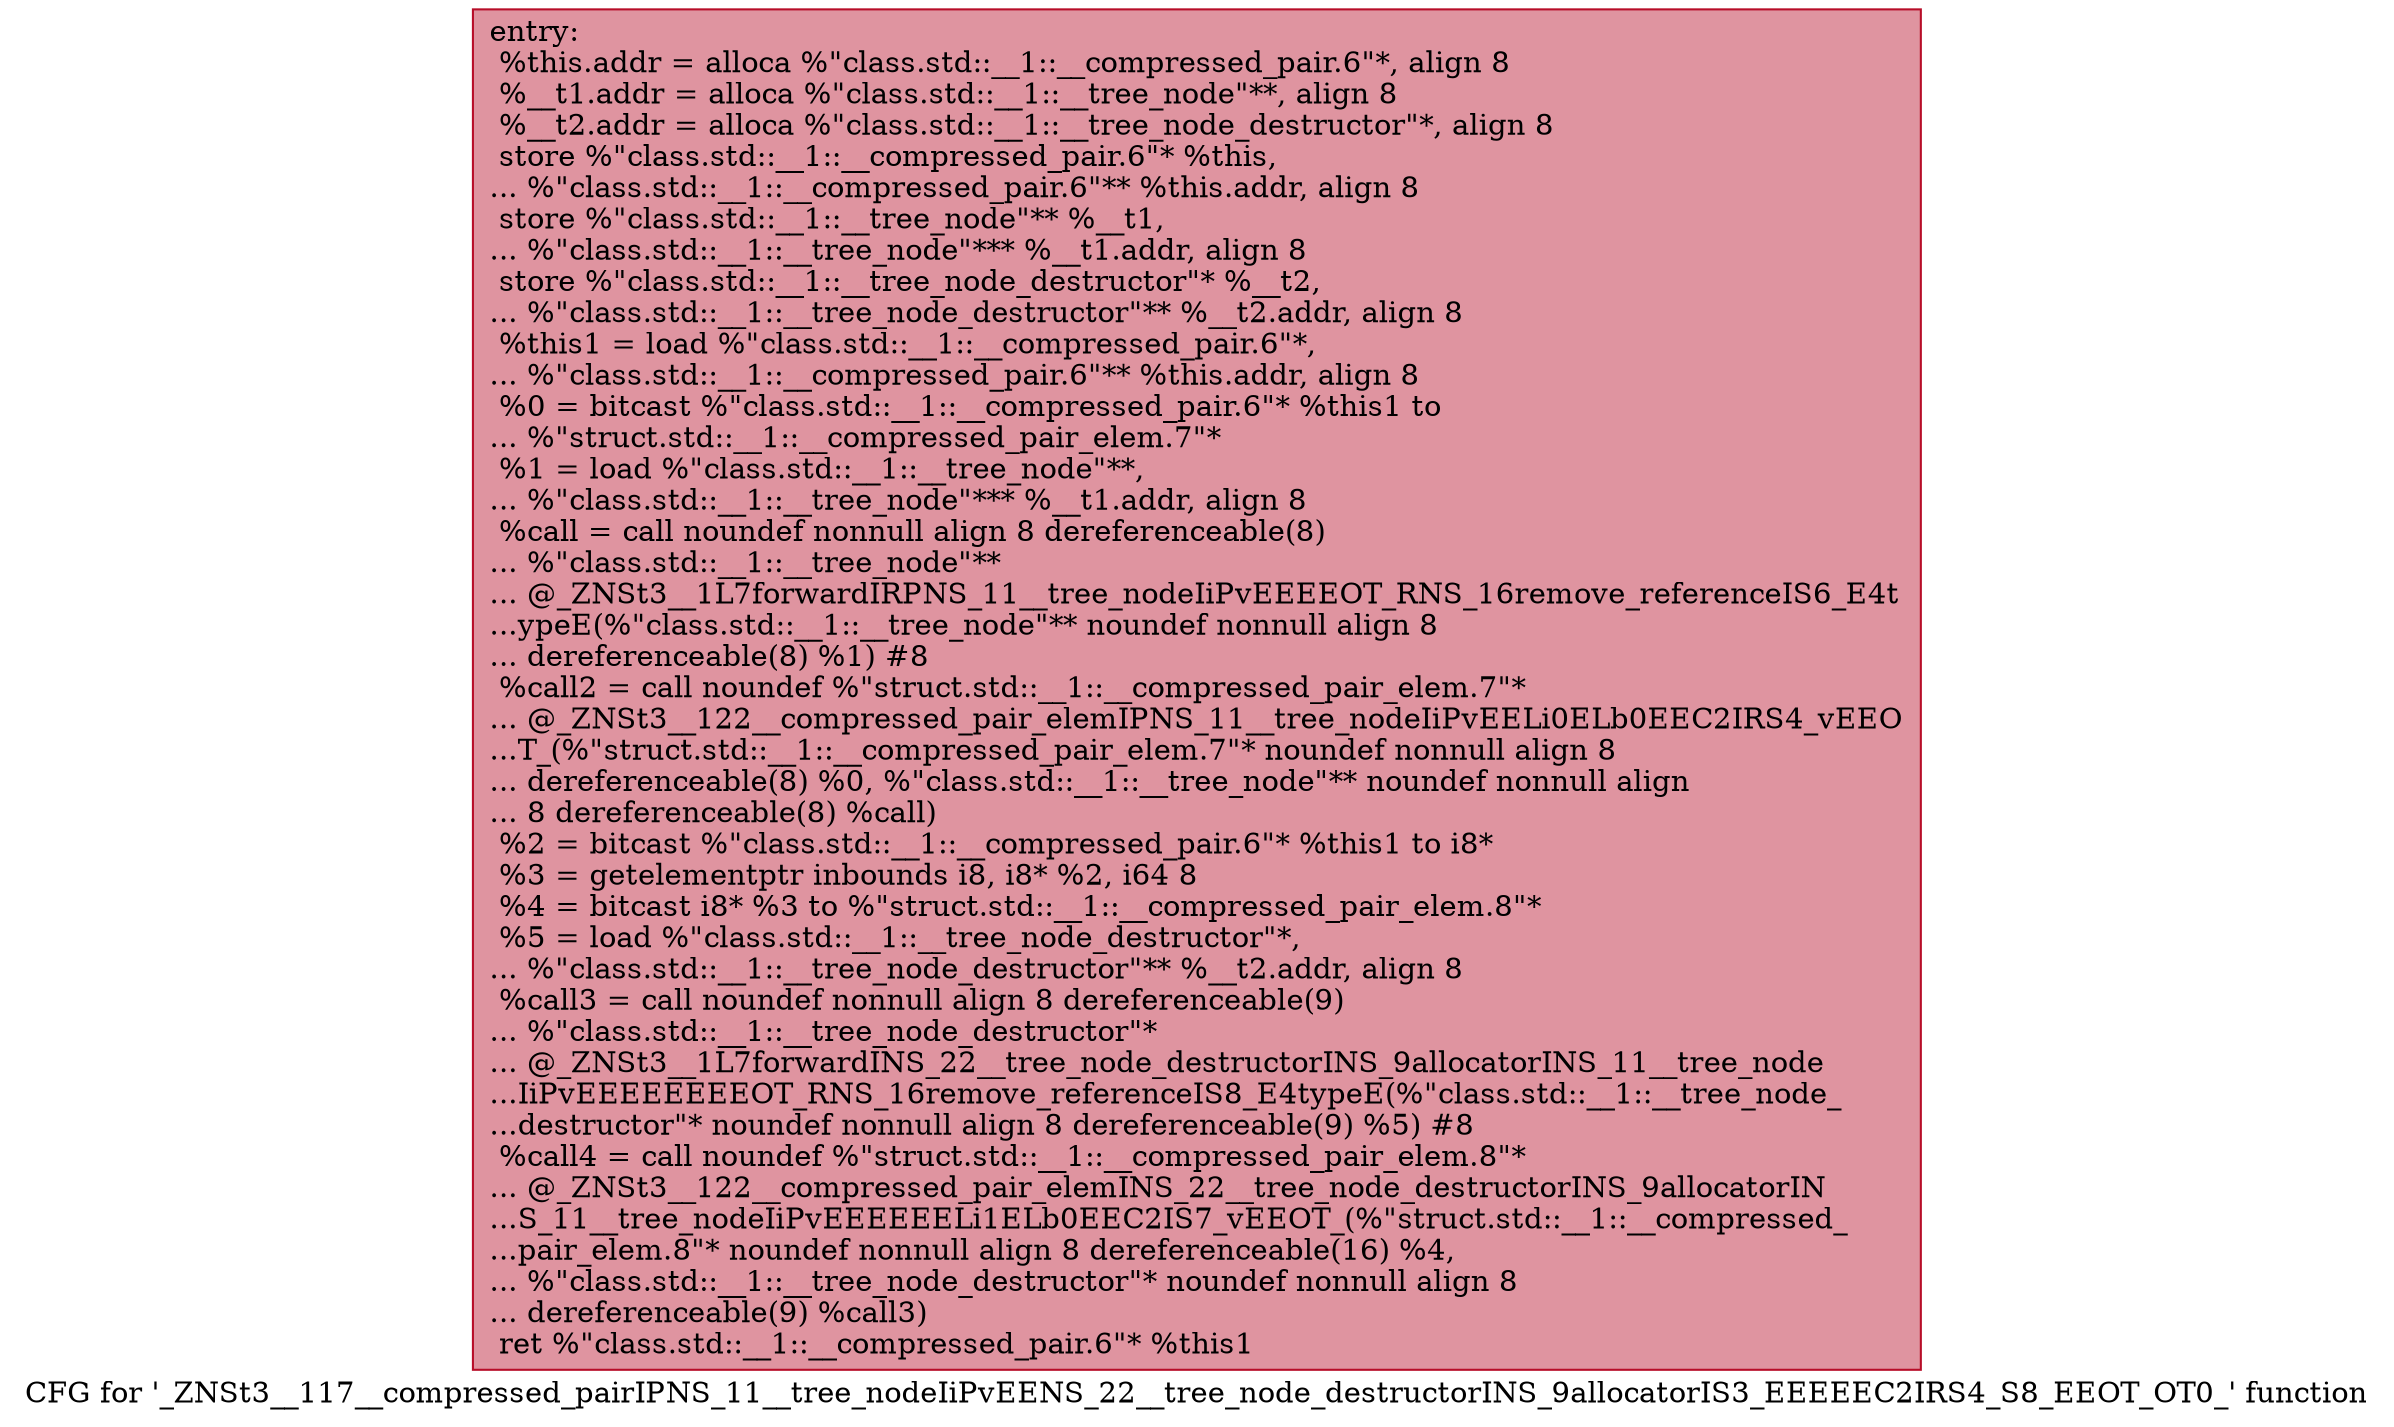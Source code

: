 digraph "CFG for '_ZNSt3__117__compressed_pairIPNS_11__tree_nodeIiPvEENS_22__tree_node_destructorINS_9allocatorIS3_EEEEEC2IRS4_S8_EEOT_OT0_' function" {
	label="CFG for '_ZNSt3__117__compressed_pairIPNS_11__tree_nodeIiPvEENS_22__tree_node_destructorINS_9allocatorIS3_EEEEEC2IRS4_S8_EEOT_OT0_' function";

	Node0x60000255e300 [shape=record,color="#b70d28ff", style=filled, fillcolor="#b70d2870",label="{entry:\l  %this.addr = alloca %\"class.std::__1::__compressed_pair.6\"*, align 8\l  %__t1.addr = alloca %\"class.std::__1::__tree_node\"**, align 8\l  %__t2.addr = alloca %\"class.std::__1::__tree_node_destructor\"*, align 8\l  store %\"class.std::__1::__compressed_pair.6\"* %this,\l... %\"class.std::__1::__compressed_pair.6\"** %this.addr, align 8\l  store %\"class.std::__1::__tree_node\"** %__t1,\l... %\"class.std::__1::__tree_node\"*** %__t1.addr, align 8\l  store %\"class.std::__1::__tree_node_destructor\"* %__t2,\l... %\"class.std::__1::__tree_node_destructor\"** %__t2.addr, align 8\l  %this1 = load %\"class.std::__1::__compressed_pair.6\"*,\l... %\"class.std::__1::__compressed_pair.6\"** %this.addr, align 8\l  %0 = bitcast %\"class.std::__1::__compressed_pair.6\"* %this1 to\l... %\"struct.std::__1::__compressed_pair_elem.7\"*\l  %1 = load %\"class.std::__1::__tree_node\"**,\l... %\"class.std::__1::__tree_node\"*** %__t1.addr, align 8\l  %call = call noundef nonnull align 8 dereferenceable(8)\l... %\"class.std::__1::__tree_node\"**\l... @_ZNSt3__1L7forwardIRPNS_11__tree_nodeIiPvEEEEOT_RNS_16remove_referenceIS6_E4t\l...ypeE(%\"class.std::__1::__tree_node\"** noundef nonnull align 8\l... dereferenceable(8) %1) #8\l  %call2 = call noundef %\"struct.std::__1::__compressed_pair_elem.7\"*\l... @_ZNSt3__122__compressed_pair_elemIPNS_11__tree_nodeIiPvEELi0ELb0EEC2IRS4_vEEO\l...T_(%\"struct.std::__1::__compressed_pair_elem.7\"* noundef nonnull align 8\l... dereferenceable(8) %0, %\"class.std::__1::__tree_node\"** noundef nonnull align\l... 8 dereferenceable(8) %call)\l  %2 = bitcast %\"class.std::__1::__compressed_pair.6\"* %this1 to i8*\l  %3 = getelementptr inbounds i8, i8* %2, i64 8\l  %4 = bitcast i8* %3 to %\"struct.std::__1::__compressed_pair_elem.8\"*\l  %5 = load %\"class.std::__1::__tree_node_destructor\"*,\l... %\"class.std::__1::__tree_node_destructor\"** %__t2.addr, align 8\l  %call3 = call noundef nonnull align 8 dereferenceable(9)\l... %\"class.std::__1::__tree_node_destructor\"*\l... @_ZNSt3__1L7forwardINS_22__tree_node_destructorINS_9allocatorINS_11__tree_node\l...IiPvEEEEEEEEOT_RNS_16remove_referenceIS8_E4typeE(%\"class.std::__1::__tree_node_\l...destructor\"* noundef nonnull align 8 dereferenceable(9) %5) #8\l  %call4 = call noundef %\"struct.std::__1::__compressed_pair_elem.8\"*\l... @_ZNSt3__122__compressed_pair_elemINS_22__tree_node_destructorINS_9allocatorIN\l...S_11__tree_nodeIiPvEEEEEELi1ELb0EEC2IS7_vEEOT_(%\"struct.std::__1::__compressed_\l...pair_elem.8\"* noundef nonnull align 8 dereferenceable(16) %4,\l... %\"class.std::__1::__tree_node_destructor\"* noundef nonnull align 8\l... dereferenceable(9) %call3)\l  ret %\"class.std::__1::__compressed_pair.6\"* %this1\l}"];
}
